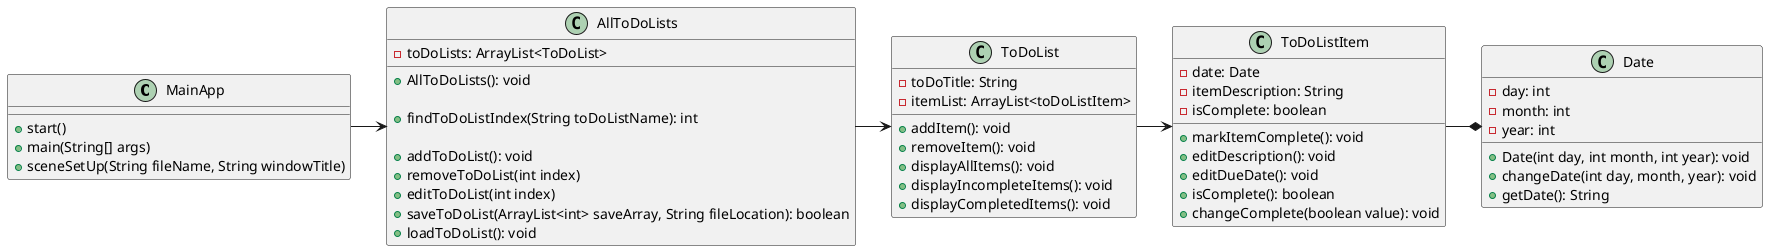 @startuml

class MainApp {

    +start()
    +main(String[] args)
    +sceneSetUp(String fileName, String windowTitle)

}

class AllToDoLists {

    -toDoLists: ArrayList<ToDoList>

    +AllToDoLists(): void

    'helpful
    +findToDoListIndex(String toDoListName): int

    'required
    +addToDoList(): void
    +removeToDoList(int index)
    +editToDoList(int index)
    +saveToDoList(ArrayList<int> saveArray, String fileLocation): boolean
    +loadToDoList(): void

}

class ToDoList {

    -toDoTitle: String
    -itemList: ArrayList<toDoListItem>

    'required
    +addItem(): void
    +removeItem(): void
    +displayAllItems(): void
    +displayIncompleteItems(): void
    +displayCompletedItems(): void

}

class ToDoListItem {

    -date: Date
    -itemDescription: String
    -isComplete: boolean

    +markItemComplete(): void
    +editDescription(): void
    +editDueDate(): void
    +isComplete(): boolean
    +changeComplete(boolean value): void

}

class Date {

    -day: int
    -month: int
    -year: int

    +Date(int day, int month, int year): void
    +changeDate(int day, month, year): void
    +getDate(): String

}

MainApp -> AllToDoLists
AllToDoLists -> ToDoList
ToDoList -> ToDoListItem
ToDoListItem -* Date

@enduml